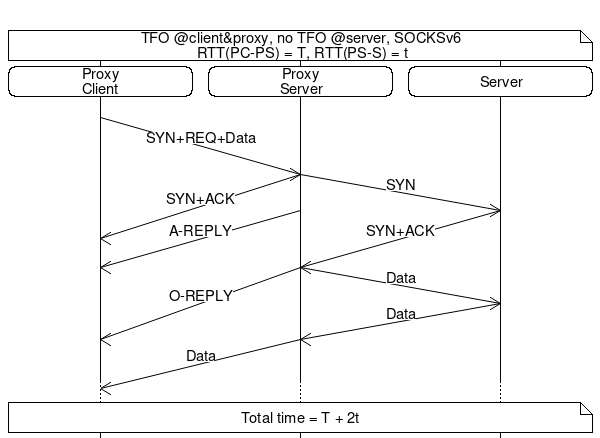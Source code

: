 
msc {
#     hscale = "0.5";
     pc[label=""], ps[label=""], s[label=""]; 
     pc note s[label="TFO @client&proxy, no TFO @server, SOCKSv6\n
RTT(PC-PS) = T, RTT(PS-S) = t"];
     pc rbox pc[label="Proxy\nClient"], 
     ps rbox ps[label="Proxy\nServer"], 
     s rbox s[label="Server"];

     pc =>> ps[label = "SYN+REQ+Data", arcskip=2 ]; 
     |||;
     ps =>> s[label = "SYN", arcskip=1 ], 
     |||, 
     ps =>> pc[label = "SYN+ACK", arcskip=2 ];  
     ps =>> pc[label = "A-REPLY", arcskip=2 ],
     s =>> ps[label = "SYN+ACK", arcskip=2 ]; 
      |||;
     ps =>> pc [label = "O-REPLY", arcskip=2],   
     ps =>> s [label = "Data", arcskip=1]; 
     s =>> ps [label = "Data", arcskip=1];

     ps =>> pc [label = "Data", arcskip=2];
     |||;
     ...;
     pc note s[label="Total time = T + 2t"];
}
